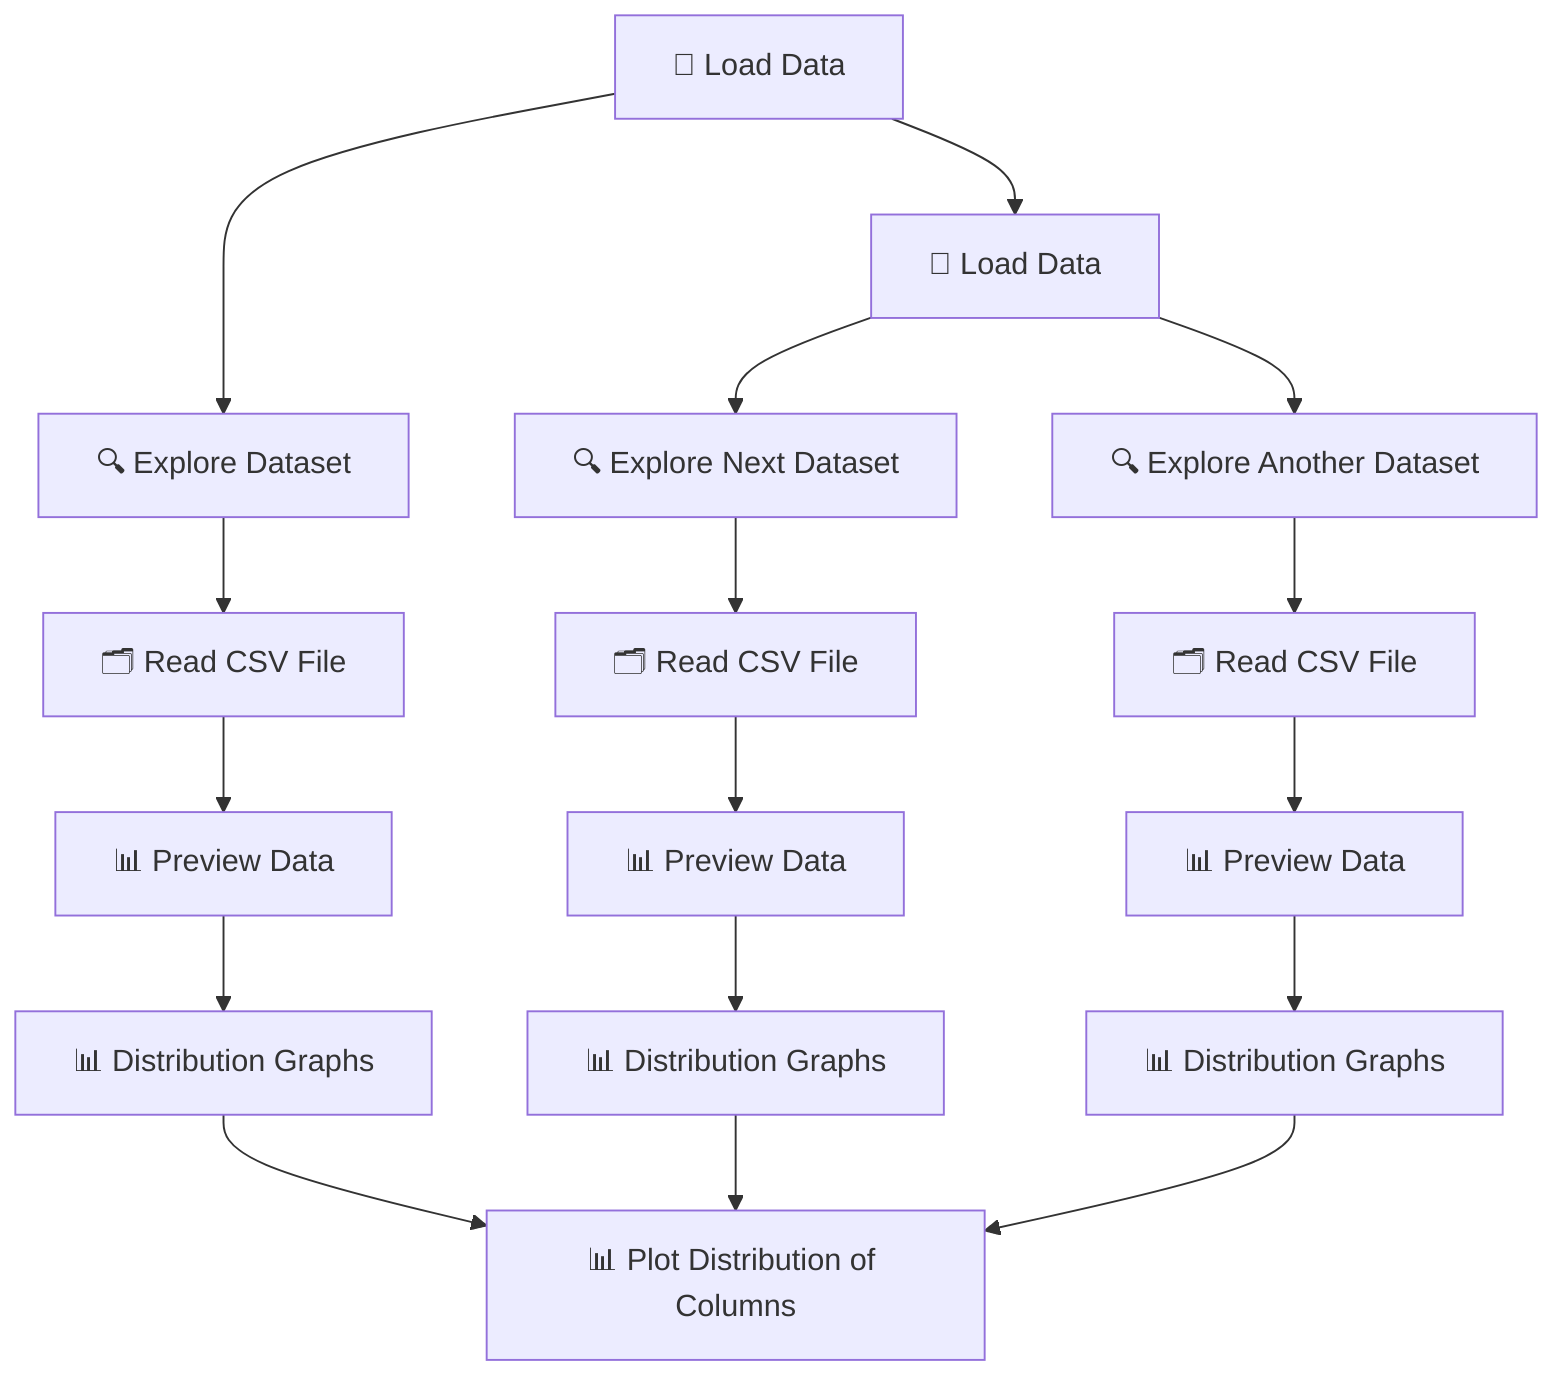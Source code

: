 flowchart TD
    A["📁 Load Data"] --> B["🔍 Explore Dataset"]
    B --> C["🗂️ Read CSV File"]
    C --> D["📊 Preview Data"]
    D --> E["📊 Distribution Graphs"]
    E --> F["📊 Plot Distribution of Columns"]
    A --> G["📁 Load Data"]
    G --> H["🔍 Explore Next Dataset"]
    H --> I["🗂️ Read CSV File"]
    I --> J["📊 Preview Data"]
    J --> K["📊 Distribution Graphs"]
    K --> F
    G --> L["🔍 Explore Another Dataset"]
    L --> M["🗂️ Read CSV File"]
    M --> N["📊 Preview Data"]
    N --> O["📊 Distribution Graphs"]
    O --> F